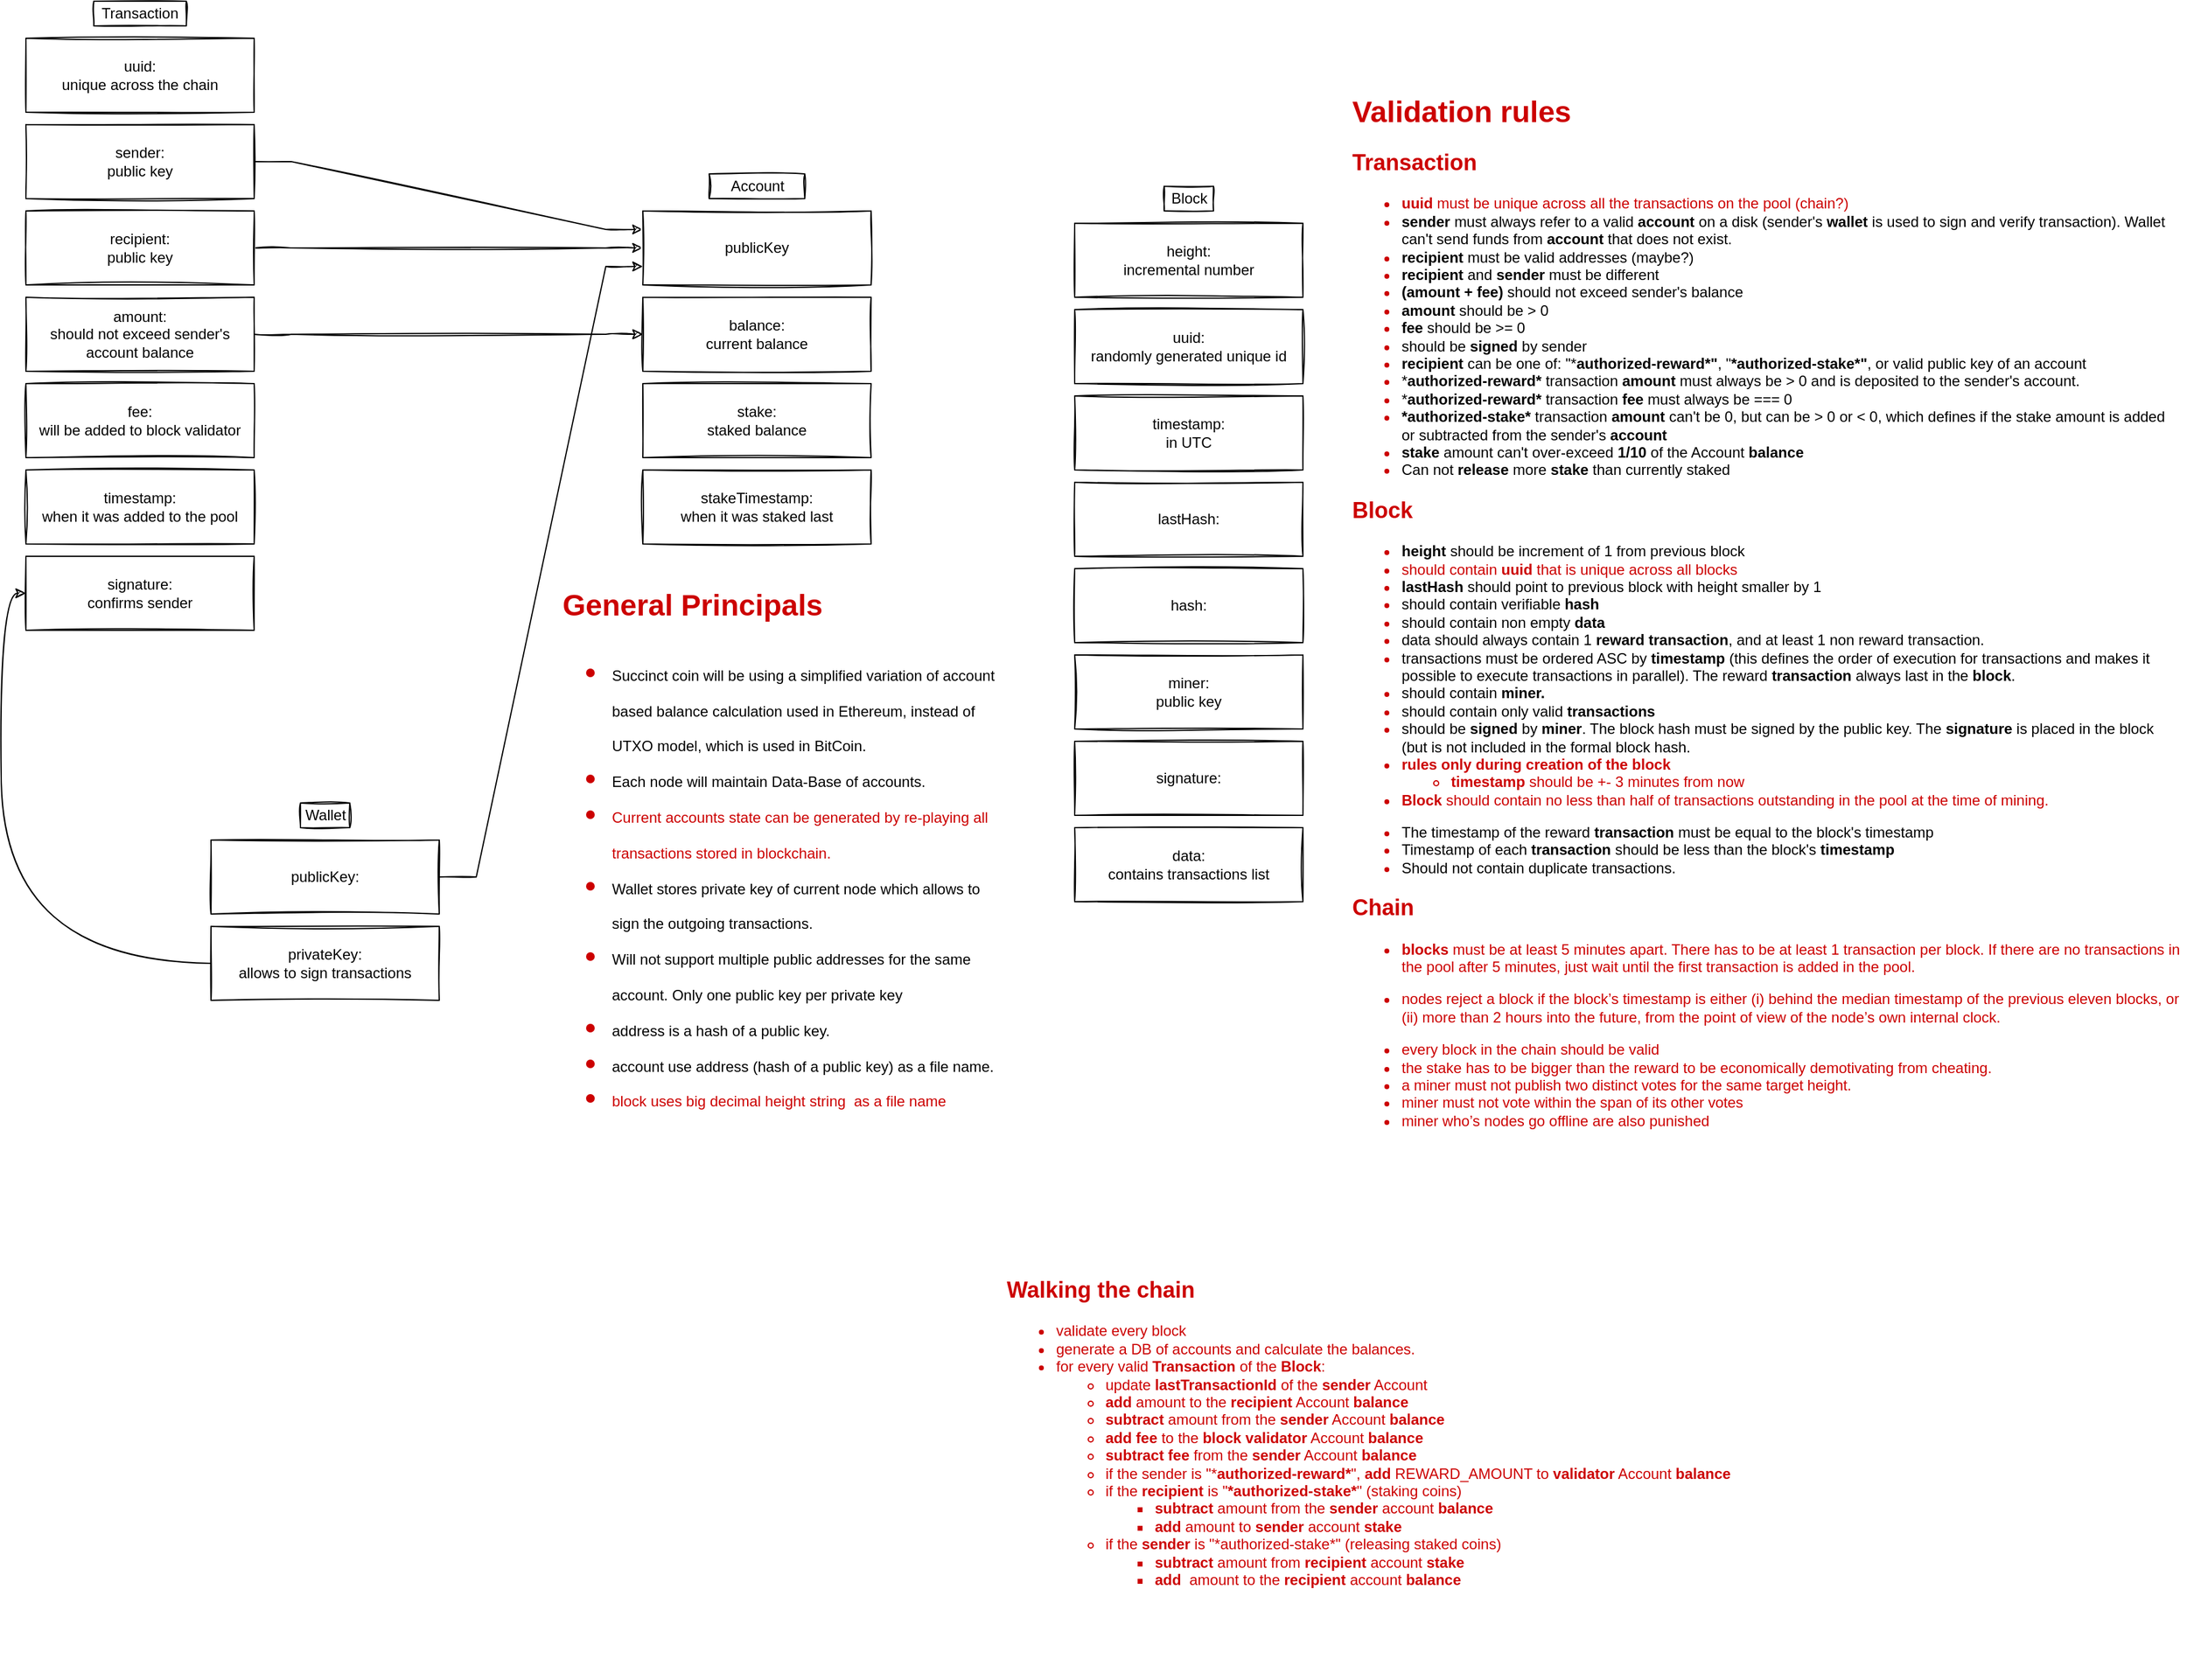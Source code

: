 <mxfile version="13.6.2" type="device"><diagram id="UOPjFhgSH-NBCn5mMsvi" name="Page-1"><mxGraphModel dx="1303" dy="980" grid="1" gridSize="10" guides="1" tooltips="1" connect="1" arrows="1" fold="1" page="1" pageScale="1" pageWidth="850" pageHeight="1100" math="0" shadow="0"><root><mxCell id="0"/><mxCell id="1" parent="0"/><mxCell id="68P404522QT9SfdU48aJ-20" style="edgeStyle=entityRelationEdgeStyle;rounded=0;sketch=1;orthogonalLoop=1;jettySize=auto;html=1;entryX=0;entryY=0.25;entryDx=0;entryDy=0;" parent="1" source="68P404522QT9SfdU48aJ-1" target="68P404522QT9SfdU48aJ-11" edge="1"><mxGeometry relative="1" as="geometry"/></mxCell><mxCell id="68P404522QT9SfdU48aJ-1" value="sender:&lt;br&gt;public key" style="rounded=0;whiteSpace=wrap;html=1;sketch=1;" parent="1" vertex="1"><mxGeometry x="50" y="110" width="185" height="60" as="geometry"/></mxCell><mxCell id="68P404522QT9SfdU48aJ-21" style="edgeStyle=entityRelationEdgeStyle;rounded=0;sketch=1;orthogonalLoop=1;jettySize=auto;html=1;exitX=1;exitY=0.5;exitDx=0;exitDy=0;entryX=0;entryY=0.5;entryDx=0;entryDy=0;" parent="1" source="68P404522QT9SfdU48aJ-2" target="68P404522QT9SfdU48aJ-11" edge="1"><mxGeometry relative="1" as="geometry"/></mxCell><mxCell id="68P404522QT9SfdU48aJ-2" value="recipient:&lt;br&gt;public key" style="rounded=0;whiteSpace=wrap;html=1;sketch=1;" parent="1" vertex="1"><mxGeometry x="50" y="180" width="185" height="60" as="geometry"/></mxCell><mxCell id="68P404522QT9SfdU48aJ-23" style="edgeStyle=entityRelationEdgeStyle;rounded=0;sketch=1;orthogonalLoop=1;jettySize=auto;html=1;exitX=1;exitY=0.5;exitDx=0;exitDy=0;entryX=0;entryY=0.5;entryDx=0;entryDy=0;" parent="1" source="68P404522QT9SfdU48aJ-3" target="68P404522QT9SfdU48aJ-12" edge="1"><mxGeometry relative="1" as="geometry"/></mxCell><mxCell id="68P404522QT9SfdU48aJ-3" value="amount:&lt;br&gt;should not exceed sender's account balance" style="rounded=0;whiteSpace=wrap;html=1;sketch=1;" parent="1" vertex="1"><mxGeometry x="50" y="250" width="185" height="60" as="geometry"/></mxCell><mxCell id="68P404522QT9SfdU48aJ-7" value="signature:&lt;br&gt;confirms sender" style="rounded=0;whiteSpace=wrap;html=1;sketch=1;" parent="1" vertex="1"><mxGeometry x="50" y="460" width="185" height="60" as="geometry"/></mxCell><mxCell id="68P404522QT9SfdU48aJ-9" value="Transaction" style="text;html=1;fillColor=none;align=center;verticalAlign=middle;whiteSpace=wrap;rounded=0;sketch=1;strokeColor=#000000;" parent="1" vertex="1"><mxGeometry x="105" y="10" width="75" height="20" as="geometry"/></mxCell><mxCell id="68P404522QT9SfdU48aJ-10" value="Account" style="text;html=1;fillColor=none;align=center;verticalAlign=middle;whiteSpace=wrap;rounded=0;sketch=1;strokeColor=#000000;" parent="1" vertex="1"><mxGeometry x="603.75" y="150" width="77.5" height="20" as="geometry"/></mxCell><mxCell id="68P404522QT9SfdU48aJ-11" value="publicKey&lt;br&gt;" style="rounded=0;whiteSpace=wrap;html=1;sketch=1;" parent="1" vertex="1"><mxGeometry x="550" y="180" width="185" height="60" as="geometry"/></mxCell><mxCell id="68P404522QT9SfdU48aJ-12" value="balance:&lt;br&gt;current balance" style="rounded=0;whiteSpace=wrap;html=1;sketch=1;" parent="1" vertex="1"><mxGeometry x="550" y="250" width="185" height="60" as="geometry"/></mxCell><mxCell id="68P404522QT9SfdU48aJ-14" value="Wallet" style="text;html=1;fillColor=none;align=center;verticalAlign=middle;whiteSpace=wrap;rounded=0;sketch=1;strokeColor=#000000;" parent="1" vertex="1"><mxGeometry x="272.5" y="660" width="40" height="20" as="geometry"/></mxCell><mxCell id="68P404522QT9SfdU48aJ-18" style="edgeStyle=entityRelationEdgeStyle;rounded=0;orthogonalLoop=1;jettySize=auto;html=1;exitX=1;exitY=0.5;exitDx=0;exitDy=0;entryX=0;entryY=0.75;entryDx=0;entryDy=0;sketch=1;fontColor=#CC0000;" parent="1" source="68P404522QT9SfdU48aJ-15" target="68P404522QT9SfdU48aJ-11" edge="1"><mxGeometry relative="1" as="geometry"/></mxCell><mxCell id="68P404522QT9SfdU48aJ-15" value="publicKey:&lt;br&gt;" style="rounded=0;whiteSpace=wrap;html=1;sketch=1;" parent="1" vertex="1"><mxGeometry x="200" y="690" width="185" height="60" as="geometry"/></mxCell><mxCell id="68P404522QT9SfdU48aJ-24" style="rounded=0;sketch=1;orthogonalLoop=1;jettySize=auto;html=1;exitX=0;exitY=0.5;exitDx=0;exitDy=0;entryX=0;entryY=0.5;entryDx=0;entryDy=0;edgeStyle=orthogonalEdgeStyle;curved=1;" parent="1" source="68P404522QT9SfdU48aJ-16" target="68P404522QT9SfdU48aJ-7" edge="1"><mxGeometry relative="1" as="geometry"/></mxCell><mxCell id="68P404522QT9SfdU48aJ-16" value="privateKey:&lt;br&gt;allows to sign transactions" style="rounded=0;whiteSpace=wrap;html=1;sketch=1;" parent="1" vertex="1"><mxGeometry x="200" y="760" width="185" height="60" as="geometry"/></mxCell><mxCell id="68P404522QT9SfdU48aJ-25" value="&lt;h1&gt;&lt;span&gt;General Principals&lt;/span&gt;&lt;/h1&gt;&lt;h1&gt;&lt;ul&gt;&lt;li&gt;&lt;span style=&quot;font-size: 12px ; font-weight: 400&quot;&gt;&lt;font color=&quot;#000000&quot;&gt;Succinct coin will be using a simplified variation of account based balance calculation used in Ethereum, instead of UTXO model, which is used in BitCoin.&lt;/font&gt;&lt;/span&gt;&lt;/li&gt;&lt;li&gt;&lt;font color=&quot;#000000&quot;&gt;&lt;span style=&quot;font-size: 12px ; font-weight: 400&quot;&gt;Each node will maintain Data-Base of accounts.&lt;/span&gt;&lt;br&gt;&lt;/font&gt;&lt;/li&gt;&lt;li&gt;&lt;span style=&quot;font-size: 12px ; font-weight: 400&quot;&gt;Current accounts state can be generated by re-playing all transactions stored in blockchain.&lt;/span&gt;&lt;/li&gt;&lt;li&gt;&lt;span style=&quot;font-size: 12px ; font-weight: 400&quot;&gt;&lt;font color=&quot;#000000&quot;&gt;Wallet stores private key of current node which allows to sign the outgoing transactions.&lt;/font&gt;&lt;/span&gt;&lt;/li&gt;&lt;li&gt;&lt;span style=&quot;font-size: 12px ; font-weight: 400&quot;&gt;&lt;font color=&quot;#000000&quot;&gt;Will not support multiple public addresses for the same account. Only one public key per private key&lt;/font&gt;&lt;/span&gt;&lt;/li&gt;&lt;li&gt;&lt;span style=&quot;font-size: 12px ; font-weight: 400&quot;&gt;&lt;font color=&quot;#000000&quot;&gt;address is a hash of a public key.&lt;/font&gt;&lt;/span&gt;&lt;/li&gt;&lt;li&gt;&lt;span style=&quot;font-size: 12px ; font-weight: 400&quot;&gt;&lt;font color=&quot;#000000&quot;&gt;account use address (hash of a public key) as a file name.&lt;/font&gt;&lt;/span&gt;&lt;/li&gt;&lt;li&gt;&lt;span style=&quot;font-size: 12px ; font-weight: 400&quot;&gt;block uses big decimal height string&amp;nbsp; as a file name&amp;nbsp;&lt;/span&gt;&lt;/li&gt;&lt;/ul&gt;&lt;/h1&gt;" style="text;html=1;fillColor=none;spacing=5;spacingTop=-20;whiteSpace=wrap;overflow=hidden;rounded=0;sketch=1;fontColor=#CC0000;" parent="1" vertex="1"><mxGeometry x="480" y="480" width="360" height="550" as="geometry"/></mxCell><mxCell id="68P404522QT9SfdU48aJ-26" value="fee:&lt;br&gt;will be added to block validator" style="rounded=0;whiteSpace=wrap;html=1;sketch=1;" parent="1" vertex="1"><mxGeometry x="50" y="320" width="185" height="60" as="geometry"/></mxCell><mxCell id="4BtgNt3Qppy4Z63vOar--2" value="stake:&lt;br&gt;staked balance" style="rounded=0;whiteSpace=wrap;html=1;sketch=1;" parent="1" vertex="1"><mxGeometry x="550" y="320" width="185" height="60" as="geometry"/></mxCell><mxCell id="4BtgNt3Qppy4Z63vOar--3" value="height:&lt;br&gt;incremental number" style="rounded=0;whiteSpace=wrap;html=1;sketch=1;" parent="1" vertex="1"><mxGeometry x="900" y="190" width="185" height="60" as="geometry"/></mxCell><mxCell id="4BtgNt3Qppy4Z63vOar--4" value="Block" style="text;html=1;fillColor=none;align=center;verticalAlign=middle;whiteSpace=wrap;rounded=0;sketch=1;strokeColor=#000000;" parent="1" vertex="1"><mxGeometry x="972.5" y="160" width="40" height="20" as="geometry"/></mxCell><mxCell id="4BtgNt3Qppy4Z63vOar--5" value="uuid:&lt;br&gt;randomly generated unique id" style="rounded=0;whiteSpace=wrap;html=1;sketch=1;" parent="1" vertex="1"><mxGeometry x="900" y="260" width="185" height="60" as="geometry"/></mxCell><mxCell id="4BtgNt3Qppy4Z63vOar--6" value="timestamp:&lt;br&gt;in UTC" style="rounded=0;whiteSpace=wrap;html=1;sketch=1;" parent="1" vertex="1"><mxGeometry x="900" y="330" width="185" height="60" as="geometry"/></mxCell><mxCell id="4BtgNt3Qppy4Z63vOar--7" value="lastHash:" style="rounded=0;whiteSpace=wrap;html=1;sketch=1;" parent="1" vertex="1"><mxGeometry x="900" y="400" width="185" height="60" as="geometry"/></mxCell><mxCell id="4BtgNt3Qppy4Z63vOar--8" value="hash:" style="rounded=0;whiteSpace=wrap;html=1;sketch=1;" parent="1" vertex="1"><mxGeometry x="900" y="470" width="185" height="60" as="geometry"/></mxCell><mxCell id="4BtgNt3Qppy4Z63vOar--9" value="miner:&lt;br&gt;public key" style="rounded=0;whiteSpace=wrap;html=1;sketch=1;" parent="1" vertex="1"><mxGeometry x="900" y="540" width="185" height="60" as="geometry"/></mxCell><mxCell id="4BtgNt3Qppy4Z63vOar--10" value="signature:" style="rounded=0;whiteSpace=wrap;html=1;sketch=1;" parent="1" vertex="1"><mxGeometry x="900" y="610" width="185" height="60" as="geometry"/></mxCell><mxCell id="4BtgNt3Qppy4Z63vOar--11" value="data:&lt;br&gt;contains transactions list" style="rounded=0;whiteSpace=wrap;html=1;sketch=1;" parent="1" vertex="1"><mxGeometry x="900" y="680" width="185" height="60" as="geometry"/></mxCell><mxCell id="4BtgNt3Qppy4Z63vOar--12" value="&lt;h1&gt;Validation rules&lt;/h1&gt;&lt;h2&gt;Transaction&lt;/h2&gt;&lt;div&gt;&lt;ul&gt;&lt;li&gt;&lt;b&gt;uuid&lt;/b&gt; must be unique across all the transactions on the pool (chain?)&lt;/li&gt;&lt;li&gt;&lt;font color=&quot;#000000&quot;&gt;&lt;b&gt;sender &lt;/b&gt;must always refer to a valid &lt;b&gt;account&lt;/b&gt; on a disk (sender's &lt;b&gt;wallet&lt;/b&gt; is used to sign and verify transaction). Wallet can't send funds from &lt;b&gt;account &lt;/b&gt;that does not exist.&lt;/font&gt;&lt;/li&gt;&lt;li&gt;&lt;font color=&quot;#000000&quot;&gt;&lt;b&gt;recipient&lt;/b&gt; must be valid addresses (maybe?)&lt;/font&gt;&lt;/li&gt;&lt;li&gt;&lt;font color=&quot;#000000&quot;&gt;&lt;b&gt;recipient&lt;/b&gt; and &lt;b&gt;sender&lt;/b&gt; must be different&lt;/font&gt;&lt;/li&gt;&lt;li&gt;&lt;font color=&quot;#000000&quot;&gt;&lt;b&gt;(amount + fee)&lt;/b&gt;&lt;span&gt; should not exceed sender's balance&lt;/span&gt;&lt;br&gt;&lt;/font&gt;&lt;/li&gt;&lt;li&gt;&lt;font color=&quot;#000000&quot;&gt;&lt;b&gt;amount&lt;/b&gt; should be &amp;gt; 0&lt;/font&gt;&lt;/li&gt;&lt;li&gt;&lt;font color=&quot;#000000&quot;&gt;&lt;b&gt;fee&lt;/b&gt;&amp;nbsp;should be &amp;gt;= 0&lt;/font&gt;&lt;/li&gt;&lt;li&gt;&lt;font color=&quot;#000000&quot;&gt;should be &lt;b&gt;signed&lt;/b&gt; by sender&lt;/font&gt;&lt;/li&gt;&lt;li&gt;&lt;font color=&quot;#000000&quot;&gt;&lt;b&gt;recipient&lt;/b&gt;&lt;span&gt;&amp;nbsp;can be one of: &quot;*&lt;/span&gt;&lt;b&gt;authorized-reward*&quot;&lt;/b&gt;&lt;span&gt;, &quot;&lt;/span&gt;&lt;b&gt;*authorized-stake*&quot;&lt;/b&gt;&lt;span&gt;, or valid public key of an account&lt;/span&gt;&lt;br&gt;&lt;/font&gt;&lt;/li&gt;&lt;li&gt;&lt;font color=&quot;#000000&quot;&gt;&lt;span&gt;*&lt;/span&gt;&lt;b&gt;authorized-reward*&lt;/b&gt;&amp;nbsp;transaction &lt;b&gt;amount&lt;/b&gt; must always be &amp;gt; 0 and is deposited to the sender's account.&lt;/font&gt;&lt;/li&gt;&lt;li&gt;&lt;font color=&quot;#000000&quot;&gt;*&lt;b&gt;authorized-reward*&lt;/b&gt;&amp;nbsp;transaction&amp;nbsp;&lt;b&gt;fee&lt;/b&gt;&amp;nbsp;must always be === 0&amp;nbsp;&lt;/font&gt;&lt;/li&gt;&lt;li&gt;&lt;font color=&quot;#000000&quot;&gt;&lt;b&gt;*authorized-stake* &lt;/b&gt;&lt;span&gt;transaction &lt;b&gt;amount&lt;/b&gt; can't be 0, but can be &amp;gt; 0 or &amp;lt; 0, which defines if the stake amount is added or subtracted from the sender's &lt;b&gt;account&lt;/b&gt;&lt;/span&gt;&lt;/font&gt;&lt;br&gt;&lt;/li&gt;&lt;li&gt;&lt;font color=&quot;#000000&quot;&gt;&lt;b&gt;stake &lt;/b&gt;amount can't over-exceed &lt;b&gt;1/10&lt;/b&gt; of the Account &lt;b&gt;balance&lt;/b&gt;&lt;/font&gt;&lt;/li&gt;&lt;li&gt;&lt;font color=&quot;#000000&quot;&gt;Can not &lt;b&gt;release&lt;/b&gt; more &lt;b&gt;stake&lt;/b&gt; than currently staked&lt;/font&gt;&lt;/li&gt;&lt;/ul&gt;&lt;/div&gt;&lt;h2&gt;Block&lt;/h2&gt;&lt;div&gt;&lt;ul&gt;&lt;li&gt;&lt;font color=&quot;#000000&quot;&gt;&lt;b&gt;height&lt;/b&gt;&lt;span&gt; should be increment of 1 from previous block&lt;/span&gt;&lt;br&gt;&lt;/font&gt;&lt;/li&gt;&lt;li&gt;should contain &lt;b&gt;uuid &lt;/b&gt;that is unique across all blocks&lt;/li&gt;&lt;li&gt;&lt;font color=&quot;#000000&quot;&gt;&lt;b&gt;lastHash&lt;/b&gt; should point to previous block with height smaller by 1&lt;/font&gt;&lt;/li&gt;&lt;li&gt;&lt;font color=&quot;#000000&quot;&gt;should contain verifiable &lt;b&gt;hash&lt;/b&gt;&lt;/font&gt;&lt;/li&gt;&lt;li&gt;&lt;font color=&quot;#000000&quot;&gt;should contain non empty &lt;b&gt;data&lt;/b&gt;&lt;/font&gt;&lt;/li&gt;&lt;li&gt;&lt;font color=&quot;#000000&quot;&gt;data should always contain 1&amp;nbsp;&lt;b&gt;reward transaction&lt;/b&gt;, and at least 1 non reward transaction.&lt;/font&gt;&lt;/li&gt;&lt;li&gt;&lt;font color=&quot;#000000&quot;&gt;transactions must be ordered ASC by &lt;b&gt;timestamp &lt;/b&gt;(this defines the order of execution for transactions and makes it possible to execute transactions in parallel). The reward &lt;b&gt;transaction &lt;/b&gt;always last in the &lt;b&gt;block&lt;/b&gt;.&lt;/font&gt;&lt;/li&gt;&lt;li&gt;&lt;font color=&quot;#000000&quot;&gt;should contain &lt;b&gt;miner.&lt;/b&gt;&lt;/font&gt;&lt;/li&gt;&lt;li&gt;&lt;font color=&quot;#000000&quot;&gt;should contain only valid &lt;b&gt;transactions&lt;/b&gt;&lt;/font&gt;&lt;/li&gt;&lt;li&gt;&lt;font color=&quot;#000000&quot;&gt;should be &lt;b&gt;signed&lt;/b&gt; by &lt;b&gt;miner&lt;/b&gt;. The block hash must be signed by the public key. The &lt;b&gt;signature&lt;/b&gt; is placed in the block (but is not included in the formal block hash.&lt;/font&gt;&lt;/li&gt;&lt;li&gt;&lt;b&gt;rules only during creation of the block&lt;/b&gt;&lt;/li&gt;&lt;ul&gt;&lt;li&gt;&lt;b&gt;timestamp&lt;/b&gt; should be +- 3 minutes from now&lt;/li&gt;&lt;/ul&gt;&lt;li&gt;&lt;b&gt;Block &lt;/b&gt;should contain no less than half of transactions outstanding in the pool at the time of mining.&lt;/li&gt;&lt;/ul&gt;&lt;p&gt;&lt;/p&gt;&lt;ul&gt;&lt;li&gt;&lt;span style=&quot;background-color: rgb(255 , 255 , 255)&quot;&gt;&lt;font style=&quot;font-size: 12px&quot; color=&quot;#000000&quot;&gt;The timestamp of the reward &lt;b&gt;transaction&lt;/b&gt; must be equal to the block's timestamp&lt;/font&gt;&lt;/span&gt;&lt;/li&gt;&lt;li&gt;&lt;font color=&quot;#000000&quot;&gt;Timestamp&lt;b&gt;&amp;nbsp;&lt;/b&gt;of each &lt;b&gt;transaction&amp;nbsp;&lt;/b&gt;should be less than the block's&amp;nbsp;&lt;b&gt;timestamp&lt;/b&gt;&lt;/font&gt;&lt;/li&gt;&lt;li&gt;&lt;font color=&quot;#000000&quot;&gt;Should not contain duplicate transactions.&amp;nbsp;&lt;/font&gt;&lt;/li&gt;&lt;/ul&gt;&lt;p&gt;&lt;/p&gt;&lt;/div&gt;&lt;h2&gt;Chain&lt;/h2&gt;&lt;div&gt;&lt;ul&gt;&lt;li&gt;&lt;b&gt;blocks&amp;nbsp;&lt;/b&gt;must be at least 5 minutes apart. There has to be at least 1 transaction per block. If there are no transactions in the pool after 5 minutes, just wait until the first transaction is added in the pool.&lt;/li&gt;&lt;/ul&gt;&lt;p&gt;&lt;/p&gt;&lt;ul&gt;&lt;li&gt;&lt;span style=&quot;background-color: rgb(255 , 255 , 255)&quot;&gt;&lt;font style=&quot;font-size: 12px&quot;&gt;nodes reject a block if the block’s timestamp is either (i) behind the median timestamp of the previous eleven blocks, or (ii) more than 2 hours into the future, from the point of view of the node’s own internal clock.&lt;/font&gt;&lt;/span&gt;&lt;/li&gt;&lt;/ul&gt;&lt;p&gt;&lt;/p&gt;&lt;ul&gt;&lt;li&gt;every block in the chain should be valid&lt;/li&gt;&lt;li&gt;the stake has to be bigger than the reward to be economically demotivating from cheating.&lt;/li&gt;&lt;li&gt;&lt;span style=&quot;letter-spacing: -0.063px ; background-color: rgb(255 , 255 , 255)&quot;&gt;a miner must not publish two distinct votes for the same target height.&lt;/span&gt;&lt;br&gt;&lt;/li&gt;&lt;li&gt;&lt;span style=&quot;letter-spacing: -0.063px ; background-color: rgb(255 , 255 , 255)&quot;&gt;miner must not vote within the span of its other votes&lt;/span&gt;&lt;/li&gt;&lt;li&gt;&lt;span style=&quot;letter-spacing: -0.063px ; background-color: rgb(255 , 255 , 255)&quot;&gt;miner&lt;/span&gt; who’s nodes go offline are also punished&lt;/li&gt;&lt;/ul&gt;&lt;div&gt;&lt;br&gt;&lt;/div&gt;&lt;/div&gt;&lt;h2&gt;&lt;br&gt;&lt;/h2&gt;" style="text;html=1;fillColor=none;spacing=5;spacingTop=-20;whiteSpace=wrap;overflow=hidden;rounded=0;sketch=1;fontColor=#CC0000;" parent="1" vertex="1"><mxGeometry x="1120" y="80" width="680" height="960" as="geometry"/></mxCell><mxCell id="4BtgNt3Qppy4Z63vOar--13" value="&lt;h2&gt;Walking the chain&lt;/h2&gt;&lt;p&gt;&lt;/p&gt;&lt;ul&gt;&lt;li&gt;validate every block&lt;/li&gt;&lt;li&gt;generate a DB of accounts and calculate the balances.&lt;/li&gt;&lt;li&gt;for every valid &lt;b&gt;Transaction&lt;/b&gt; of the &lt;b&gt;Block&lt;/b&gt;:&lt;/li&gt;&lt;ul&gt;&lt;li&gt;update &lt;b&gt;lastTransactionId&lt;/b&gt; of the &lt;b&gt;sender&lt;/b&gt; Account&lt;/li&gt;&lt;li&gt;&lt;b&gt;add&lt;/b&gt; amount to the &lt;b&gt;recipient&lt;/b&gt; Account &lt;b&gt;balance&lt;/b&gt;&lt;/li&gt;&lt;li&gt;&lt;b&gt;subtract&lt;/b&gt; amount from the &lt;b&gt;sender&lt;/b&gt; Account &lt;b&gt;balance&lt;/b&gt;&lt;/li&gt;&lt;li&gt;&lt;b&gt;add fee&lt;/b&gt; to the &lt;b&gt;block validator&lt;/b&gt; Account &lt;b&gt;balance&lt;/b&gt;&lt;/li&gt;&lt;li&gt;&lt;b&gt;subtract fee&lt;/b&gt; from the &lt;b&gt;sender&lt;/b&gt; Account &lt;b&gt;balance&lt;/b&gt;&lt;/li&gt;&lt;li&gt;if the sender is &quot;*&lt;b&gt;authorized-reward*&lt;/b&gt;&quot;, &lt;b&gt;add&lt;/b&gt; REWARD_AMOUNT to &lt;b&gt;validator&lt;/b&gt; Account &lt;b&gt;balance&lt;/b&gt;&lt;/li&gt;&lt;li&gt;if the &lt;b&gt;recipient&lt;/b&gt;&amp;nbsp;is &quot;&lt;b&gt;*authorized-stake*&lt;/b&gt;&quot; (staking coins)&lt;/li&gt;&lt;ul&gt;&lt;li&gt;&lt;b&gt;subtract&lt;/b&gt; amount from the &lt;b&gt;sender&lt;/b&gt; account &lt;b&gt;balance&amp;nbsp;&lt;/b&gt;&lt;/li&gt;&lt;li&gt;&lt;b&gt;add&lt;/b&gt; amount to &lt;b&gt;sender&lt;/b&gt; account &lt;b&gt;stake&lt;/b&gt;&lt;/li&gt;&lt;/ul&gt;&lt;li&gt;if the &lt;b&gt;sender&amp;nbsp;&lt;/b&gt;is &quot;*authorized-stake*&quot; (releasing staked coins)&lt;/li&gt;&lt;ul&gt;&lt;li&gt;&lt;b&gt;subtract&lt;/b&gt; amount from &lt;b&gt;recipient&lt;/b&gt; account &lt;b&gt;stake&lt;/b&gt;&lt;/li&gt;&lt;li&gt;&lt;b&gt;add&lt;/b&gt;&amp;nbsp; amount to the &lt;b&gt;recipient&lt;/b&gt; account &lt;b&gt;balance&amp;nbsp;&lt;/b&gt;&lt;/li&gt;&lt;/ul&gt;&lt;/ul&gt;&lt;/ul&gt;&lt;p&gt;&lt;/p&gt;&lt;div&gt;&lt;br style=&quot;font-family: helvetica; font-size: 12px; font-style: normal; font-weight: 400; letter-spacing: normal; text-align: left; text-indent: 0px; text-transform: none; word-spacing: 0px; background-color: rgb(248, 249, 250);&quot;&gt;&lt;/div&gt;" style="text;html=1;fillColor=none;spacing=5;spacingTop=-20;whiteSpace=wrap;overflow=hidden;rounded=0;fontColor=#CC0000;" parent="1" vertex="1"><mxGeometry x="840" y="1040" width="650" height="330" as="geometry"/></mxCell><mxCell id="4BtgNt3Qppy4Z63vOar--14" value="stakeTimestamp:&lt;br&gt;when it was staked last" style="rounded=0;whiteSpace=wrap;html=1;sketch=1;" parent="1" vertex="1"><mxGeometry x="550" y="390" width="185" height="60" as="geometry"/></mxCell><mxCell id="4BtgNt3Qppy4Z63vOar--15" value="&lt;font&gt;timestamp:&lt;br&gt;when it was added to the pool&lt;/font&gt;" style="rounded=0;whiteSpace=wrap;html=1;sketch=1;" parent="1" vertex="1"><mxGeometry x="50" y="390" width="185" height="60" as="geometry"/></mxCell><mxCell id="4BtgNt3Qppy4Z63vOar--16" value="uuid:&lt;br&gt;unique across the chain" style="rounded=0;whiteSpace=wrap;html=1;sketch=1;" parent="1" vertex="1"><mxGeometry x="50" y="40" width="185" height="60" as="geometry"/></mxCell></root></mxGraphModel></diagram></mxfile>